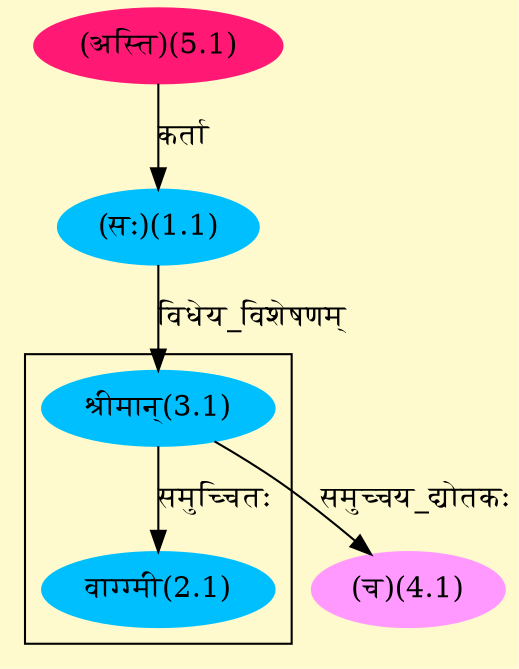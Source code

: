digraph G{
rankdir=BT;
 compound=true;
 bgcolor="lemonchiffon1";

subgraph cluster_1{
Node2_1 [style=filled, color="#00BFFF" label = "वाग्ग्मी(2.1)"]
Node3_1 [style=filled, color="#00BFFF" label = "श्रीमान्(3.1)"]

}
Node1_1 [style=filled, color="#00BFFF" label = "(सः)(1.1)"]
Node5_1 [style=filled, color="#FF1975" label = "(अस्ति)(5.1)"]
Node3_1 [style=filled, color="#00BFFF" label = "श्रीमान्(3.1)"]
Node4_1 [style=filled, color="#FF99FF" label = "(च)(4.1)"]
Node2_1 [style=filled, color="#00BFFF" label = "वाग्ग्मी(2.1)"]
/* Start of Relations section */

Node1_1 -> Node5_1 [  label="कर्ता"  dir="back" ]
Node2_1 -> Node3_1 [  label="समुच्चितः"  dir="back" ]
Node3_1 -> Node1_1 [  label="विधेय_विशेषणम्"  dir="back" ]
Node4_1 -> Node3_1 [  label="समुच्चय_द्योतकः"  dir="back" ]
}
